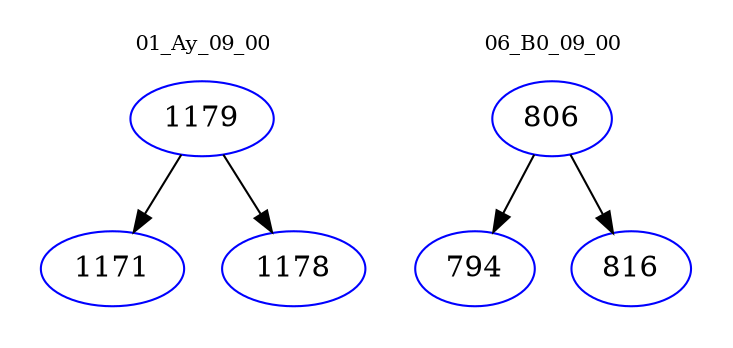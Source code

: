 digraph{
subgraph cluster_0 {
color = white
label = "01_Ay_09_00";
fontsize=10;
T0_1179 [label="1179", color="blue"]
T0_1179 -> T0_1171 [color="black"]
T0_1171 [label="1171", color="blue"]
T0_1179 -> T0_1178 [color="black"]
T0_1178 [label="1178", color="blue"]
}
subgraph cluster_1 {
color = white
label = "06_B0_09_00";
fontsize=10;
T1_806 [label="806", color="blue"]
T1_806 -> T1_794 [color="black"]
T1_794 [label="794", color="blue"]
T1_806 -> T1_816 [color="black"]
T1_816 [label="816", color="blue"]
}
}
